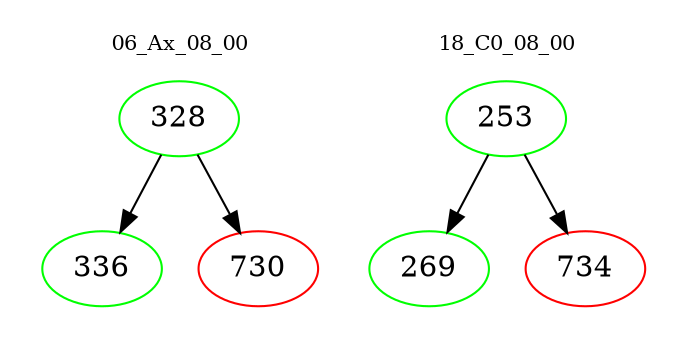 digraph{
subgraph cluster_0 {
color = white
label = "06_Ax_08_00";
fontsize=10;
T0_328 [label="328", color="green"]
T0_328 -> T0_336 [color="black"]
T0_336 [label="336", color="green"]
T0_328 -> T0_730 [color="black"]
T0_730 [label="730", color="red"]
}
subgraph cluster_1 {
color = white
label = "18_C0_08_00";
fontsize=10;
T1_253 [label="253", color="green"]
T1_253 -> T1_269 [color="black"]
T1_269 [label="269", color="green"]
T1_253 -> T1_734 [color="black"]
T1_734 [label="734", color="red"]
}
}
